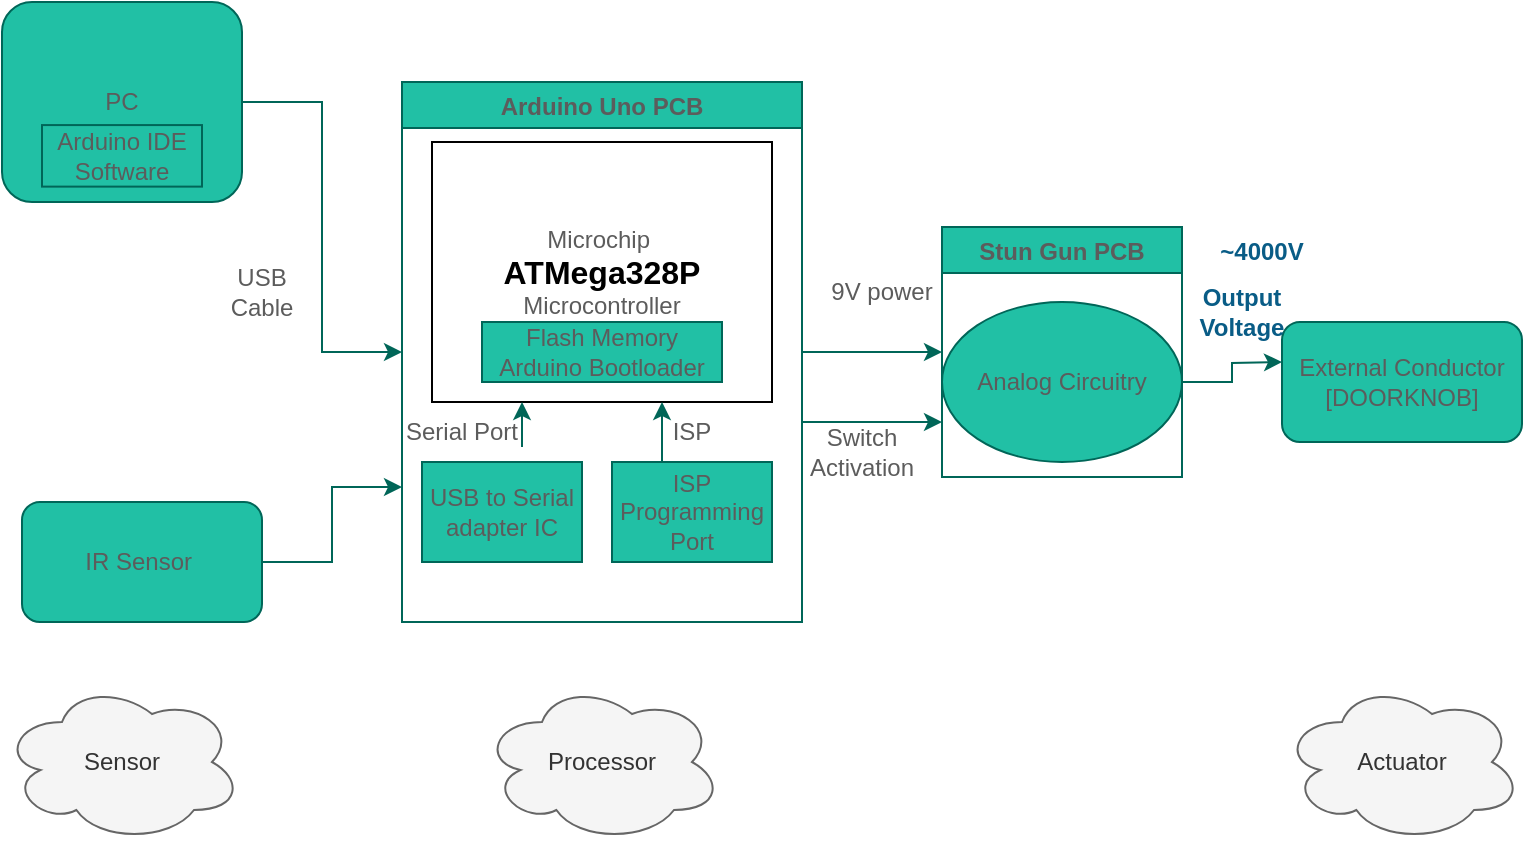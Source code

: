 <mxfile version="20.4.2" type="device" pages="2"><diagram id="VMlhRt9xJc9jyqdKDKEb" name="IR Sensor"><mxGraphModel dx="1298" dy="752" grid="1" gridSize="10" guides="1" tooltips="1" connect="1" arrows="1" fold="1" page="1" pageScale="1" pageWidth="850" pageHeight="1100" math="0" shadow="0"><root><mxCell id="0"/><mxCell id="1" parent="0"/><mxCell id="Wt8k3jn-SNtch0xEjGQT-14" style="edgeStyle=orthogonalEdgeStyle;rounded=0;orthogonalLoop=1;jettySize=auto;html=1;entryX=0;entryY=0.75;entryDx=0;entryDy=0;strokeColor=#006658;fontColor=#5C5C5C;" edge="1" parent="1" source="Wt8k3jn-SNtch0xEjGQT-5" target="Wt8k3jn-SNtch0xEjGQT-8"><mxGeometry relative="1" as="geometry"/></mxCell><mxCell id="Wt8k3jn-SNtch0xEjGQT-5" value="IR Sensor&amp;nbsp;" style="rounded=1;whiteSpace=wrap;html=1;fillColor=#21C0A5;strokeColor=#006658;fontColor=#5C5C5C;" vertex="1" parent="1"><mxGeometry x="50" y="290" width="120" height="60" as="geometry"/></mxCell><mxCell id="Wt8k3jn-SNtch0xEjGQT-7" value="" style="group;fontColor=#5C5C5C;" vertex="1" connectable="0" parent="1"><mxGeometry x="40" y="40" width="120" height="100" as="geometry"/></mxCell><mxCell id="Wt8k3jn-SNtch0xEjGQT-4" value="PC&lt;br&gt;" style="rounded=1;whiteSpace=wrap;html=1;fillColor=#21C0A5;strokeColor=#006658;fontColor=#5C5C5C;imageVerticalAlign=top;" vertex="1" parent="Wt8k3jn-SNtch0xEjGQT-7"><mxGeometry width="120" height="100" as="geometry"/></mxCell><mxCell id="Wt8k3jn-SNtch0xEjGQT-6" value="Arduino IDE Software" style="rounded=0;whiteSpace=wrap;html=1;fillColor=#21C0A5;strokeColor=#006658;fontColor=#5C5C5C;" vertex="1" parent="Wt8k3jn-SNtch0xEjGQT-7"><mxGeometry x="20" y="61.538" width="80" height="30.769" as="geometry"/></mxCell><mxCell id="Wt8k3jn-SNtch0xEjGQT-18" style="edgeStyle=orthogonalEdgeStyle;rounded=0;orthogonalLoop=1;jettySize=auto;html=1;entryX=0;entryY=0.5;entryDx=0;entryDy=0;strokeColor=#006658;fontColor=#5C5C5C;" edge="1" parent="1" source="Wt8k3jn-SNtch0xEjGQT-8" target="Wt8k3jn-SNtch0xEjGQT-17"><mxGeometry relative="1" as="geometry"/></mxCell><mxCell id="Wt8k3jn-SNtch0xEjGQT-8" value="Arduino Uno PCB" style="swimlane;fillColor=#21C0A5;strokeColor=#006658;fontColor=#5C5C5C;" vertex="1" parent="1"><mxGeometry x="240" y="80" width="200" height="270" as="geometry"/></mxCell><mxCell id="WPi7Dg7c-92nyzsSQS1Y-5" value="&lt;span style=&quot;color: rgb(92, 92, 92);&quot;&gt;Microchip&amp;nbsp;&lt;/span&gt;&lt;br style=&quot;color: rgb(92, 92, 92);&quot;&gt;&lt;span style=&quot;color: rgb(92, 92, 92);&quot; id=&quot;docs-internal-guid-05b660ba-7fff-9540-8097-046a6b0d9635&quot;&gt;&lt;span style=&quot;font-size: 12pt; font-family: Arial; color: rgb(0, 0, 0); background-color: transparent; font-weight: 700; font-variant-numeric: normal; font-variant-east-asian: normal; vertical-align: baseline;&quot;&gt;ATMega328P&lt;br&gt;&lt;/span&gt;&lt;/span&gt;&lt;span style=&quot;color: rgb(92, 92, 92);&quot;&gt;Microcontroller&lt;/span&gt;" style="rounded=0;whiteSpace=wrap;html=1;" vertex="1" parent="Wt8k3jn-SNtch0xEjGQT-8"><mxGeometry x="15" y="30" width="170" height="130" as="geometry"/></mxCell><mxCell id="Wt8k3jn-SNtch0xEjGQT-9" value="Flash Memory&lt;br&gt;Arduino Bootloader" style="rounded=0;whiteSpace=wrap;html=1;fillColor=#21C0A5;strokeColor=#006658;fontColor=#5C5C5C;" vertex="1" parent="Wt8k3jn-SNtch0xEjGQT-8"><mxGeometry x="40" y="120" width="120" height="30" as="geometry"/></mxCell><mxCell id="Wt8k3jn-SNtch0xEjGQT-10" value="USB to Serial adapter IC" style="rounded=0;whiteSpace=wrap;html=1;fillColor=#21C0A5;strokeColor=#006658;fontColor=#5C5C5C;" vertex="1" parent="Wt8k3jn-SNtch0xEjGQT-8"><mxGeometry x="10" y="190" width="80" height="50" as="geometry"/></mxCell><mxCell id="Wt8k3jn-SNtch0xEjGQT-11" value="Serial Port" style="text;html=1;strokeColor=none;fillColor=none;align=center;verticalAlign=middle;whiteSpace=wrap;rounded=0;fontColor=#5C5C5C;" vertex="1" parent="Wt8k3jn-SNtch0xEjGQT-8"><mxGeometry y="160" width="60" height="30" as="geometry"/></mxCell><mxCell id="Wt8k3jn-SNtch0xEjGQT-12" value="ISP" style="text;html=1;strokeColor=none;fillColor=none;align=center;verticalAlign=middle;whiteSpace=wrap;rounded=0;fontColor=#5C5C5C;" vertex="1" parent="Wt8k3jn-SNtch0xEjGQT-8"><mxGeometry x="115" y="160" width="60" height="30" as="geometry"/></mxCell><mxCell id="Wt8k3jn-SNtch0xEjGQT-13" value="ISP Programming Port" style="rounded=0;whiteSpace=wrap;html=1;fillColor=#21C0A5;strokeColor=#006658;fontColor=#5C5C5C;" vertex="1" parent="Wt8k3jn-SNtch0xEjGQT-8"><mxGeometry x="105" y="190" width="80" height="50" as="geometry"/></mxCell><mxCell id="WPi7Dg7c-92nyzsSQS1Y-3" style="edgeStyle=orthogonalEdgeStyle;rounded=0;orthogonalLoop=1;jettySize=auto;html=1;exitX=1;exitY=0.75;exitDx=0;exitDy=0;entryX=1;entryY=0;entryDx=0;entryDy=0;strokeColor=#006658;fontColor=#5C5C5C;fillColor=#21C0A5;" edge="1" parent="Wt8k3jn-SNtch0xEjGQT-8" source="Wt8k3jn-SNtch0xEjGQT-11" target="Wt8k3jn-SNtch0xEjGQT-11"><mxGeometry relative="1" as="geometry"/></mxCell><mxCell id="WPi7Dg7c-92nyzsSQS1Y-4" style="edgeStyle=orthogonalEdgeStyle;rounded=0;orthogonalLoop=1;jettySize=auto;html=1;exitX=0.25;exitY=1;exitDx=0;exitDy=0;entryX=0.25;entryY=0;entryDx=0;entryDy=0;strokeColor=#006658;fontColor=#5C5C5C;fillColor=#21C0A5;" edge="1" parent="Wt8k3jn-SNtch0xEjGQT-8" source="Wt8k3jn-SNtch0xEjGQT-12" target="Wt8k3jn-SNtch0xEjGQT-12"><mxGeometry relative="1" as="geometry"/></mxCell><mxCell id="Wt8k3jn-SNtch0xEjGQT-15" style="edgeStyle=orthogonalEdgeStyle;rounded=0;orthogonalLoop=1;jettySize=auto;html=1;entryX=0;entryY=0.5;entryDx=0;entryDy=0;strokeColor=#006658;fontColor=#5C5C5C;" edge="1" parent="1" source="Wt8k3jn-SNtch0xEjGQT-4" target="Wt8k3jn-SNtch0xEjGQT-8"><mxGeometry relative="1" as="geometry"/></mxCell><mxCell id="Wt8k3jn-SNtch0xEjGQT-16" value="USB Cable" style="text;html=1;strokeColor=none;fillColor=none;align=center;verticalAlign=middle;whiteSpace=wrap;rounded=0;fontColor=#5C5C5C;" vertex="1" parent="1"><mxGeometry x="140" y="170" width="60" height="30" as="geometry"/></mxCell><mxCell id="Wt8k3jn-SNtch0xEjGQT-17" value="Stun Gun PCB" style="swimlane;fillColor=#21C0A5;strokeColor=#006658;fontColor=#5C5C5C;" vertex="1" parent="1"><mxGeometry x="510" y="152.5" width="120" height="125" as="geometry"/></mxCell><mxCell id="Wt8k3jn-SNtch0xEjGQT-22" value="Analog Circuitry" style="ellipse;whiteSpace=wrap;html=1;fillColor=#21C0A5;strokeColor=#006658;fontColor=#5C5C5C;" vertex="1" parent="Wt8k3jn-SNtch0xEjGQT-17"><mxGeometry y="37.5" width="120" height="80" as="geometry"/></mxCell><mxCell id="Wt8k3jn-SNtch0xEjGQT-20" value="" style="endArrow=classic;html=1;rounded=0;strokeColor=#006658;fontColor=#5C5C5C;" edge="1" parent="1"><mxGeometry width="50" height="50" relative="1" as="geometry"><mxPoint x="440" y="250" as="sourcePoint"/><mxPoint x="510" y="250" as="targetPoint"/></mxGeometry></mxCell><mxCell id="Wt8k3jn-SNtch0xEjGQT-21" value="9V power" style="text;html=1;strokeColor=none;fillColor=none;align=center;verticalAlign=middle;whiteSpace=wrap;rounded=0;fontColor=#5C5C5C;" vertex="1" parent="1"><mxGeometry x="450" y="170" width="60" height="30" as="geometry"/></mxCell><mxCell id="WPi7Dg7c-92nyzsSQS1Y-1" style="edgeStyle=orthogonalEdgeStyle;rounded=0;orthogonalLoop=1;jettySize=auto;html=1;strokeColor=#006658;fontColor=#5C5C5C;" edge="1" parent="1" source="Wt8k3jn-SNtch0xEjGQT-22"><mxGeometry relative="1" as="geometry"><mxPoint x="680" y="220" as="targetPoint"/></mxGeometry></mxCell><mxCell id="WPi7Dg7c-92nyzsSQS1Y-2" value="External Conductor&lt;br&gt;[DOORKNOB]" style="rounded=1;whiteSpace=wrap;html=1;fillColor=#21C0A5;strokeColor=#006658;fontColor=#5C5C5C;" vertex="1" parent="1"><mxGeometry x="680" y="200" width="120" height="60" as="geometry"/></mxCell><mxCell id="WPi7Dg7c-92nyzsSQS1Y-6" value="Switch Activation" style="text;html=1;strokeColor=none;fillColor=none;align=center;verticalAlign=middle;whiteSpace=wrap;rounded=0;fontColor=#5C5C5C;" vertex="1" parent="1"><mxGeometry x="440" y="250" width="60" height="30" as="geometry"/></mxCell><mxCell id="A7KBzPm9rWC_2CrclLY5-1" value="Sensor" style="ellipse;shape=cloud;whiteSpace=wrap;html=1;strokeColor=#666666;fillColor=#f5f5f5;fontColor=#333333;" vertex="1" parent="1"><mxGeometry x="40" y="380" width="120" height="80" as="geometry"/></mxCell><mxCell id="A7KBzPm9rWC_2CrclLY5-2" value="Processor" style="ellipse;shape=cloud;whiteSpace=wrap;html=1;strokeColor=#666666;fillColor=#f5f5f5;fontColor=#333333;" vertex="1" parent="1"><mxGeometry x="280" y="380" width="120" height="80" as="geometry"/></mxCell><mxCell id="A7KBzPm9rWC_2CrclLY5-3" value="Actuator" style="ellipse;shape=cloud;whiteSpace=wrap;html=1;strokeColor=#666666;fillColor=#f5f5f5;fontColor=#333333;" vertex="1" parent="1"><mxGeometry x="680" y="380" width="120" height="80" as="geometry"/></mxCell><mxCell id="r27kSKK5YYmSss_A2-Wz-1" value="Output Voltage" style="text;html=1;strokeColor=none;fillColor=none;align=center;verticalAlign=middle;whiteSpace=wrap;rounded=0;fontFamily=Helvetica;fontSize=12;fontColor=#095C86;fontStyle=1" vertex="1" parent="1"><mxGeometry x="630" y="180" width="60" height="30" as="geometry"/></mxCell><mxCell id="2umPSVN1AdYC_DEhk9Z8-1" value="~4000V" style="text;html=1;strokeColor=none;fillColor=none;align=center;verticalAlign=middle;whiteSpace=wrap;rounded=0;fontFamily=Helvetica;fontSize=12;fontColor=#095C86;fontStyle=1" vertex="1" parent="1"><mxGeometry x="640" y="150" width="60" height="30" as="geometry"/></mxCell></root></mxGraphModel></diagram><diagram id="vs5kehmkJqQIrwypVopv" name="Wall Sensor"><mxGraphModel dx="1298" dy="752" grid="1" gridSize="10" guides="1" tooltips="1" connect="1" arrows="1" fold="1" page="1" pageScale="1" pageWidth="850" pageHeight="1100" math="0" shadow="0"><root><mxCell id="0"/><mxCell id="1" parent="0"/><mxCell id="btapTybpamPQ37c22TM3-12" style="edgeStyle=orthogonalEdgeStyle;rounded=0;orthogonalLoop=1;jettySize=auto;html=1;entryX=0;entryY=0.5;entryDx=0;entryDy=0;strokeColor=#60E696;fontFamily=Helvetica;fontSize=12;fontColor=#095C86;fillColor=#F694C1;" edge="1" parent="1" source="Pm1xjj9ENbMRbJCUVSxp-2" target="h3fhLesq3Si1nci-k-k7-4"><mxGeometry relative="1" as="geometry"/></mxCell><mxCell id="Pm1xjj9ENbMRbJCUVSxp-2" value="Magnetic Contact Switch (door sensor)" style="rounded=1;whiteSpace=wrap;html=1;fillColor=#F694C1;strokeColor=#AF45ED;fontColor=#095C86;" vertex="1" parent="1"><mxGeometry x="50" y="290" width="120" height="60" as="geometry"/></mxCell><mxCell id="Pm1xjj9ENbMRbJCUVSxp-3" value="" style="group;fontColor=#095C86;" vertex="1" connectable="0" parent="1"><mxGeometry x="30" y="105" width="120" height="100" as="geometry"/></mxCell><mxCell id="Pm1xjj9ENbMRbJCUVSxp-4" value="PC&lt;br&gt;" style="rounded=1;whiteSpace=wrap;html=1;fillColor=#F694C1;strokeColor=#AF45ED;fontColor=#095C86;imageVerticalAlign=top;" vertex="1" parent="Pm1xjj9ENbMRbJCUVSxp-3"><mxGeometry width="120" height="100" as="geometry"/></mxCell><mxCell id="Pm1xjj9ENbMRbJCUVSxp-5" value="Arduino IDE Software" style="rounded=0;whiteSpace=wrap;html=1;fillColor=#F694C1;strokeColor=#AF45ED;fontColor=#095C86;" vertex="1" parent="Pm1xjj9ENbMRbJCUVSxp-3"><mxGeometry x="20" y="61.538" width="80" height="30.769" as="geometry"/></mxCell><mxCell id="Pm1xjj9ENbMRbJCUVSxp-6" style="edgeStyle=orthogonalEdgeStyle;rounded=0;orthogonalLoop=1;jettySize=auto;html=1;entryX=0;entryY=0.5;entryDx=0;entryDy=0;strokeColor=#60E696;fontColor=#095C86;" edge="1" parent="1" target="Pm1xjj9ENbMRbJCUVSxp-18"><mxGeometry relative="1" as="geometry"><mxPoint x="440" y="215" as="sourcePoint"/></mxGeometry></mxCell><mxCell id="Pm1xjj9ENbMRbJCUVSxp-17" value="USB Cable" style="text;html=1;strokeColor=none;fillColor=none;align=center;verticalAlign=middle;whiteSpace=wrap;rounded=0;fontColor=#095C86;" vertex="1" parent="1"><mxGeometry x="140" y="170" width="60" height="30" as="geometry"/></mxCell><mxCell id="Pm1xjj9ENbMRbJCUVSxp-18" value="Stun Gun PCB" style="swimlane;fillColor=#F694C1;strokeColor=#AF45ED;fontColor=#095C86;" vertex="1" parent="1"><mxGeometry x="510" y="152.5" width="120" height="125" as="geometry"/></mxCell><mxCell id="Pm1xjj9ENbMRbJCUVSxp-19" value="Analog Circuitry" style="ellipse;whiteSpace=wrap;html=1;fillColor=#F694C1;strokeColor=#AF45ED;fontColor=#095C86;" vertex="1" parent="Pm1xjj9ENbMRbJCUVSxp-18"><mxGeometry y="37.5" width="120" height="80" as="geometry"/></mxCell><mxCell id="Pm1xjj9ENbMRbJCUVSxp-20" value="" style="endArrow=classic;html=1;rounded=0;strokeColor=#60E696;fontColor=#095C86;" edge="1" parent="1"><mxGeometry width="50" height="50" relative="1" as="geometry"><mxPoint x="440" y="250" as="sourcePoint"/><mxPoint x="510" y="250" as="targetPoint"/></mxGeometry></mxCell><mxCell id="Pm1xjj9ENbMRbJCUVSxp-21" value="9V power" style="text;html=1;strokeColor=none;fillColor=none;align=center;verticalAlign=middle;whiteSpace=wrap;rounded=0;fontColor=#095C86;" vertex="1" parent="1"><mxGeometry x="450" y="170" width="60" height="30" as="geometry"/></mxCell><mxCell id="Pm1xjj9ENbMRbJCUVSxp-22" style="edgeStyle=orthogonalEdgeStyle;rounded=0;orthogonalLoop=1;jettySize=auto;html=1;strokeColor=#60E696;fontColor=#095C86;" edge="1" parent="1" source="Pm1xjj9ENbMRbJCUVSxp-19"><mxGeometry relative="1" as="geometry"><mxPoint x="680" y="220" as="targetPoint"/></mxGeometry></mxCell><mxCell id="Pm1xjj9ENbMRbJCUVSxp-23" value="Switch Activation" style="text;html=1;strokeColor=none;fillColor=none;align=center;verticalAlign=middle;whiteSpace=wrap;rounded=0;fontColor=#095C86;" vertex="1" parent="1"><mxGeometry x="440" y="250" width="60" height="30" as="geometry"/></mxCell><mxCell id="BJnz1PA0FzbWQ97tujAy-1" value="External Conductor&lt;br&gt;[DOORKNOB]" style="rounded=1;whiteSpace=wrap;html=1;fillColor=#F694C1;strokeColor=#AF45ED;fontColor=#095C86;" vertex="1" parent="1"><mxGeometry x="680" y="200" width="120" height="60" as="geometry"/></mxCell><mxCell id="ZXL8Yg6qKZcfGRKyGuEv-1" value="Sensor" style="ellipse;shape=cloud;whiteSpace=wrap;html=1;strokeColor=#666666;fillColor=#f5f5f5;fontColor=#333333;" vertex="1" parent="1"><mxGeometry x="40" y="380" width="120" height="80" as="geometry"/></mxCell><mxCell id="ZXL8Yg6qKZcfGRKyGuEv-2" value="Processor" style="ellipse;shape=cloud;whiteSpace=wrap;html=1;strokeColor=#666666;fillColor=#f5f5f5;fontColor=#333333;" vertex="1" parent="1"><mxGeometry x="280" y="380" width="120" height="80" as="geometry"/></mxCell><mxCell id="ZXL8Yg6qKZcfGRKyGuEv-3" value="Actuator" style="ellipse;shape=cloud;whiteSpace=wrap;html=1;strokeColor=#666666;fillColor=#f5f5f5;fontColor=#333333;" vertex="1" parent="1"><mxGeometry x="680" y="380" width="120" height="80" as="geometry"/></mxCell><mxCell id="QHnsu2qgwi4cxmEV4T70-1" value="Output Voltage" style="text;html=1;strokeColor=none;fillColor=none;align=center;verticalAlign=middle;whiteSpace=wrap;rounded=0;fontFamily=Helvetica;fontSize=12;fontColor=#095C86;fontStyle=1" vertex="1" parent="1"><mxGeometry x="630" y="170" width="60" height="30" as="geometry"/></mxCell><mxCell id="QQx3jk91cyvUAKFVPvpE-1" value="~4000V" style="text;html=1;strokeColor=none;fillColor=none;align=center;verticalAlign=middle;whiteSpace=wrap;rounded=0;fontFamily=Helvetica;fontSize=12;fontColor=#095C86;fontStyle=1" vertex="1" parent="1"><mxGeometry x="630" y="140" width="60" height="30" as="geometry"/></mxCell><mxCell id="btapTybpamPQ37c22TM3-1" value="Arduino Uno PCB" style="swimlane;fillColor=#F694C1;strokeColor=#AF45ED;fontColor=#095C86;" vertex="1" parent="1"><mxGeometry x="240" y="80" width="200" height="270" as="geometry"/></mxCell><mxCell id="btapTybpamPQ37c22TM3-2" value="&lt;span style=&quot;color: rgb(92, 92, 92);&quot;&gt;Microchip&amp;nbsp;&lt;/span&gt;&lt;br style=&quot;color: rgb(92, 92, 92);&quot;&gt;&lt;span style=&quot;color: rgb(92, 92, 92);&quot; id=&quot;docs-internal-guid-05b660ba-7fff-9540-8097-046a6b0d9635&quot;&gt;&lt;span style=&quot;font-size: 12pt; font-family: Arial; color: rgb(0, 0, 0); background-color: transparent; font-weight: 700; font-variant-numeric: normal; font-variant-east-asian: normal; vertical-align: baseline;&quot;&gt;ATMega328P&lt;br&gt;&lt;/span&gt;&lt;/span&gt;&lt;span style=&quot;color: rgb(92, 92, 92);&quot;&gt;Microcontroller&lt;/span&gt;" style="rounded=0;whiteSpace=wrap;html=1;fillColor=#F694C1;strokeColor=#AF45ED;fontColor=#095C86;" vertex="1" parent="btapTybpamPQ37c22TM3-1"><mxGeometry x="15" y="30" width="170" height="130" as="geometry"/></mxCell><mxCell id="btapTybpamPQ37c22TM3-3" value="Flash Memory&lt;br&gt;Arduino Bootloader" style="rounded=0;whiteSpace=wrap;html=1;fillColor=#F694C1;strokeColor=#AF45ED;fontColor=#095C86;" vertex="1" parent="btapTybpamPQ37c22TM3-1"><mxGeometry x="40" y="120" width="120" height="30" as="geometry"/></mxCell><mxCell id="btapTybpamPQ37c22TM3-4" value="USB to Serial adapter IC" style="rounded=0;whiteSpace=wrap;html=1;fillColor=#F694C1;strokeColor=#AF45ED;fontColor=#095C86;" vertex="1" parent="btapTybpamPQ37c22TM3-1"><mxGeometry x="10" y="190" width="80" height="50" as="geometry"/></mxCell><mxCell id="btapTybpamPQ37c22TM3-5" value="Serial Port" style="text;html=1;strokeColor=none;fillColor=none;align=center;verticalAlign=middle;whiteSpace=wrap;rounded=0;fontColor=#095C86;" vertex="1" parent="btapTybpamPQ37c22TM3-1"><mxGeometry y="160" width="60" height="30" as="geometry"/></mxCell><mxCell id="btapTybpamPQ37c22TM3-6" value="ISP" style="text;html=1;strokeColor=none;fillColor=none;align=center;verticalAlign=middle;whiteSpace=wrap;rounded=0;fontColor=#095C86;" vertex="1" parent="btapTybpamPQ37c22TM3-1"><mxGeometry x="115" y="160" width="60" height="30" as="geometry"/></mxCell><mxCell id="btapTybpamPQ37c22TM3-7" value="ISP Programming Port" style="rounded=0;whiteSpace=wrap;html=1;fillColor=#F694C1;strokeColor=#AF45ED;fontColor=#095C86;" vertex="1" parent="btapTybpamPQ37c22TM3-1"><mxGeometry x="105" y="190" width="80" height="50" as="geometry"/></mxCell><mxCell id="btapTybpamPQ37c22TM3-8" style="edgeStyle=orthogonalEdgeStyle;rounded=0;orthogonalLoop=1;jettySize=auto;html=1;exitX=1;exitY=0.75;exitDx=0;exitDy=0;entryX=1;entryY=0;entryDx=0;entryDy=0;strokeColor=#60E696;fontColor=#095C86;fillColor=#F694C1;" edge="1" parent="btapTybpamPQ37c22TM3-1" source="btapTybpamPQ37c22TM3-5" target="btapTybpamPQ37c22TM3-5"><mxGeometry relative="1" as="geometry"/></mxCell><mxCell id="btapTybpamPQ37c22TM3-9" style="edgeStyle=orthogonalEdgeStyle;rounded=0;orthogonalLoop=1;jettySize=auto;html=1;exitX=0.25;exitY=1;exitDx=0;exitDy=0;entryX=0.25;entryY=0;entryDx=0;entryDy=0;strokeColor=#60E696;fontColor=#095C86;fillColor=#F694C1;" edge="1" parent="btapTybpamPQ37c22TM3-1" source="btapTybpamPQ37c22TM3-6" target="btapTybpamPQ37c22TM3-6"><mxGeometry relative="1" as="geometry"/></mxCell><mxCell id="btapTybpamPQ37c22TM3-10" value="" style="group;fontColor=#095C86;" vertex="1" connectable="0" parent="1"><mxGeometry x="240" y="110" width="185" height="210" as="geometry"/></mxCell><mxCell id="h3fhLesq3Si1nci-k-k7-1" value="&lt;span style=&quot;color: rgb(92, 92, 92);&quot;&gt;Microchip&amp;nbsp;&lt;/span&gt;&lt;br style=&quot;color: rgb(92, 92, 92);&quot;&gt;&lt;span style=&quot;color: rgb(92, 92, 92);&quot; id=&quot;docs-internal-guid-05b660ba-7fff-9540-8097-046a6b0d9635&quot;&gt;&lt;span style=&quot;font-size: 12pt; font-family: Arial; color: rgb(0, 0, 0); background-color: transparent; font-weight: 700; font-variant-numeric: normal; font-variant-east-asian: normal; vertical-align: baseline;&quot;&gt;ATMega328P&lt;br&gt;&lt;/span&gt;&lt;/span&gt;&lt;span style=&quot;color: rgb(92, 92, 92);&quot;&gt;Microcontroller&lt;/span&gt;" style="rounded=0;whiteSpace=wrap;html=1;fillColor=#F694C1;strokeColor=#AF45ED;fontColor=#095C86;" vertex="1" parent="btapTybpamPQ37c22TM3-10"><mxGeometry x="15" width="170" height="130" as="geometry"/></mxCell><mxCell id="h3fhLesq3Si1nci-k-k7-2" value="Flash Memory&lt;br&gt;Arduino Bootloader" style="rounded=0;whiteSpace=wrap;html=1;fillColor=#F694C1;strokeColor=#AF45ED;fontColor=#095C86;" vertex="1" parent="btapTybpamPQ37c22TM3-10"><mxGeometry x="40" y="90" width="120" height="30" as="geometry"/></mxCell><mxCell id="h3fhLesq3Si1nci-k-k7-3" value="USB to Serial adapter IC" style="rounded=0;whiteSpace=wrap;html=1;fillColor=#F694C1;strokeColor=#AF45ED;fontColor=#095C86;" vertex="1" parent="btapTybpamPQ37c22TM3-10"><mxGeometry x="10" y="160" width="80" height="50" as="geometry"/></mxCell><mxCell id="h3fhLesq3Si1nci-k-k7-4" value="Serial Port" style="text;html=1;strokeColor=none;fillColor=none;align=center;verticalAlign=middle;whiteSpace=wrap;rounded=0;fontColor=#095C86;" vertex="1" parent="btapTybpamPQ37c22TM3-10"><mxGeometry y="130" width="60" height="30" as="geometry"/></mxCell><mxCell id="h3fhLesq3Si1nci-k-k7-5" value="ISP" style="text;html=1;strokeColor=none;fillColor=none;align=center;verticalAlign=middle;whiteSpace=wrap;rounded=0;fontColor=#095C86;" vertex="1" parent="btapTybpamPQ37c22TM3-10"><mxGeometry x="115" y="130" width="60" height="30" as="geometry"/></mxCell><mxCell id="h3fhLesq3Si1nci-k-k7-6" value="ISP Programming Port" style="rounded=0;whiteSpace=wrap;html=1;fillColor=#F694C1;strokeColor=#AF45ED;fontColor=#095C86;" vertex="1" parent="btapTybpamPQ37c22TM3-10"><mxGeometry x="105" y="160" width="80" height="50" as="geometry"/></mxCell><mxCell id="h3fhLesq3Si1nci-k-k7-7" style="edgeStyle=orthogonalEdgeStyle;rounded=0;orthogonalLoop=1;jettySize=auto;html=1;exitX=1;exitY=0.75;exitDx=0;exitDy=0;entryX=1;entryY=0;entryDx=0;entryDy=0;strokeColor=#60E696;fontColor=#095C86;fillColor=#F694C1;" edge="1" parent="btapTybpamPQ37c22TM3-10" source="h3fhLesq3Si1nci-k-k7-4" target="h3fhLesq3Si1nci-k-k7-4"><mxGeometry relative="1" as="geometry"/></mxCell><mxCell id="h3fhLesq3Si1nci-k-k7-8" style="edgeStyle=orthogonalEdgeStyle;rounded=0;orthogonalLoop=1;jettySize=auto;html=1;exitX=0.25;exitY=1;exitDx=0;exitDy=0;entryX=0.25;entryY=0;entryDx=0;entryDy=0;strokeColor=#60E696;fontColor=#095C86;fillColor=#F694C1;" edge="1" parent="btapTybpamPQ37c22TM3-10" source="h3fhLesq3Si1nci-k-k7-5" target="h3fhLesq3Si1nci-k-k7-5"><mxGeometry relative="1" as="geometry"/></mxCell><mxCell id="btapTybpamPQ37c22TM3-11" style="edgeStyle=orthogonalEdgeStyle;rounded=0;orthogonalLoop=1;jettySize=auto;html=1;strokeColor=#60E696;fontFamily=Helvetica;fontSize=12;fontColor=#095C86;fillColor=#F694C1;" edge="1" parent="1" source="Pm1xjj9ENbMRbJCUVSxp-4"><mxGeometry relative="1" as="geometry"><mxPoint x="230" y="155" as="targetPoint"/></mxGeometry></mxCell></root></mxGraphModel></diagram></mxfile>